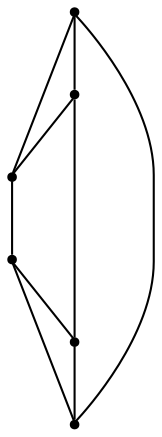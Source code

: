 graph {
  node [shape=point,comment="{\"directed\":false,\"doi\":\"10.1007/978-3-662-45803-7_28\",\"figure\":\"2\"}"]

  v0 [pos="799.3179240277898,629.8431282521631"]
  v1 [pos="618.037238990099,720.4654851753133"]
  v2 [pos="753.9978004864852,693.280431999956"]
  v3 [pos="744.9328850400209,666.091307682229"]
  v4 [pos="726.8031813954073,702.3435582546645"]
  v5 [pos="690.5478460522521,666.0913076822288"]

  v0 -- v2 [id="-6",pos="799.3179240277898,629.8431282521631 799.3179240277898,693.2763608575862 799.3179240277898,693.2763608575862 799.3179240277898,693.2763608575862 753.9978004864852,693.280431999956 753.9978004864852,693.280431999956 753.9978004864852,693.280431999956"]
  v0 -- v3 [id="-7",pos="799.3179240277898,629.8431282521631 763.0626523087919,666.0913076822288 763.0626523087919,666.0913076822288 763.0626523087919,666.0913076822288 744.9328850400209,666.091307682229 744.9328850400209,666.091307682229 744.9328850400209,666.091307682229"]
  v2 -- v4 [id="-8",pos="753.9978004864852,693.280431999956 753.9936012920982,702.3435582546646 753.9936012920982,702.3435582546646 753.9936012920982,702.3435582546646 744.9329486641783,702.3435582546646 744.9329486641783,702.3435582546646 744.9329486641783,702.3435582546646 726.8031813954073,702.3435582546645 726.8031813954073,702.3435582546645 726.8031813954073,702.3435582546645"]
  v1 -- v0 [id="-9",pos="618.037238990099,720.4654851753133 618.0372389900991,629.8430010289641 618.0372389900991,629.8430010289641 618.0372389900991,629.8430010289641 799.3179240277898,629.8431282521631 799.3179240277898,629.8431282521631 799.3179240277898,629.8431282521631"]
  v2 -- v3 [id="-10",pos="753.9978004864852,693.280431999956 753.9936012920982,684.2173693568471 753.9936012920982,684.2173693568471 753.9936012920982,684.2173693568471 744.9329486641783,675.1585050793072 744.9329486641783,675.1585050793072 744.9329486641783,675.1585050793072 744.9328850400209,666.091307682229 744.9328850400209,666.091307682229 744.9328850400209,666.091307682229"]
  v3 -- v5 [id="-14",pos="744.9328850400209,666.091307682229 744.9329486641783,658.8457556609055 744.9329486641783,658.8457556609055 744.9329486641783,658.8457556609055 735.8680332177141,647.9692535383809 735.8680332177141,647.9692535383809 735.8680332177141,647.9692535383809 699.6127614987163,647.9692535383809 699.6127614987163,647.9692535383809 699.6127614987163,647.9692535383809 690.5478460522521,657.0323161814899 690.5478460522521,657.0323161814899 690.5478460522521,657.0323161814899 690.5478460522521,666.0913076822288 690.5478460522521,666.0913076822288 690.5478460522521,666.0913076822288"]
  v5 -- v1 [id="-16",pos="690.5478460522521,666.0913076822288 672.4180787834811,666.0913076822288 672.4180787834811,666.0913076822288 672.4180787834811,666.0913076822288 618.037238990099,720.4654851753133 618.037238990099,720.4654851753133 618.037238990099,720.4654851753133"]
  v5 -- v4 [id="-17",pos="690.5478460522521,666.0913076822288 690.5478460522521,675.1585050793072 690.5478460522521,675.1585050793072 690.5478460522521,675.1585050793072 699.6127614987163,684.2173693568471 699.6127614987163,684.2173693568471 699.6127614987163,684.2173693568471 699.6127614987163,693.2804956115556 699.6127614987163,693.2804956115556 699.6127614987163,693.2804956115556 708.6734141266362,702.3435582546646 708.6734141266362,702.3435582546646 708.6734141266362,702.3435582546646 726.8031813954073,702.3435582546645 726.8031813954073,702.3435582546645 726.8031813954073,702.3435582546645"]
  v4 -- v1 [id="-19",pos="726.8031813954073,702.3435582546645 726.8031813954073,720.4697471524819 726.8031813954073,720.4697471524819 726.8031813954073,720.4697471524819 618.037238990099,720.4654851753133 618.037238990099,720.4654851753133 618.037238990099,720.4654851753133"]
}